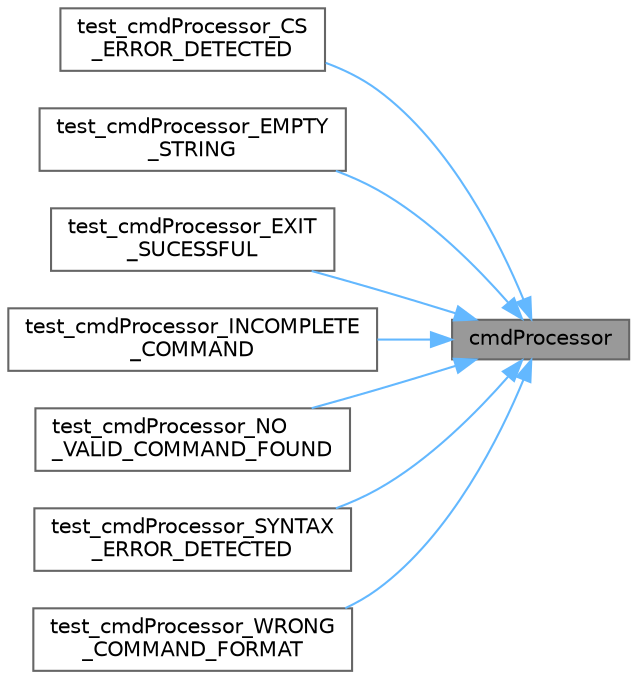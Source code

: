 digraph "cmdProcessor"
{
 // LATEX_PDF_SIZE
  bgcolor="transparent";
  edge [fontname=Helvetica,fontsize=10,labelfontname=Helvetica,labelfontsize=10];
  node [fontname=Helvetica,fontsize=10,shape=box,height=0.2,width=0.4];
  rankdir="RL";
  Node1 [label="cmdProcessor",height=0.2,width=0.4,color="gray40", fillcolor="grey60", style="filled", fontcolor="black",tooltip="Processes the the chars received so far looking for commands."];
  Node1 -> Node2 [dir="back",color="steelblue1",style="solid"];
  Node2 [label="test_cmdProcessor_CS\l_ERROR_DETECTED",height=0.2,width=0.4,color="grey40", fillcolor="white", style="filled",URL="$testcmdproc_8c.html#ae440884aba132b4cd2f618ab948beff5",tooltip=" "];
  Node1 -> Node3 [dir="back",color="steelblue1",style="solid"];
  Node3 [label="test_cmdProcessor_EMPTY\l_STRING",height=0.2,width=0.4,color="grey40", fillcolor="white", style="filled",URL="$testcmdproc_8c.html#a300d1caaa6016e6ab512c6d521cabc23",tooltip=" "];
  Node1 -> Node4 [dir="back",color="steelblue1",style="solid"];
  Node4 [label="test_cmdProcessor_EXIT\l_SUCESSFUL",height=0.2,width=0.4,color="grey40", fillcolor="white", style="filled",URL="$testcmdproc_8c.html#aebf968320d9978fd88988f7030fef662",tooltip=" "];
  Node1 -> Node5 [dir="back",color="steelblue1",style="solid"];
  Node5 [label="test_cmdProcessor_INCOMPLETE\l_COMMAND",height=0.2,width=0.4,color="grey40", fillcolor="white", style="filled",URL="$testcmdproc_8c.html#a445ede505c71cab4a42e3d5d29b48a49",tooltip=" "];
  Node1 -> Node6 [dir="back",color="steelblue1",style="solid"];
  Node6 [label="test_cmdProcessor_NO\l_VALID_COMMAND_FOUND",height=0.2,width=0.4,color="grey40", fillcolor="white", style="filled",URL="$testcmdproc_8c.html#adc5cc9d6b715c036b0706202abf576e4",tooltip=" "];
  Node1 -> Node7 [dir="back",color="steelblue1",style="solid"];
  Node7 [label="test_cmdProcessor_SYNTAX\l_ERROR_DETECTED",height=0.2,width=0.4,color="grey40", fillcolor="white", style="filled",URL="$testcmdproc_8c.html#a73ac4d71da96dcac82e8b5e5b8cddb99",tooltip=" "];
  Node1 -> Node8 [dir="back",color="steelblue1",style="solid"];
  Node8 [label="test_cmdProcessor_WRONG\l_COMMAND_FORMAT",height=0.2,width=0.4,color="grey40", fillcolor="white", style="filled",URL="$testcmdproc_8c.html#a8a9f347da71363adda610f8099dd0796",tooltip=" "];
}
